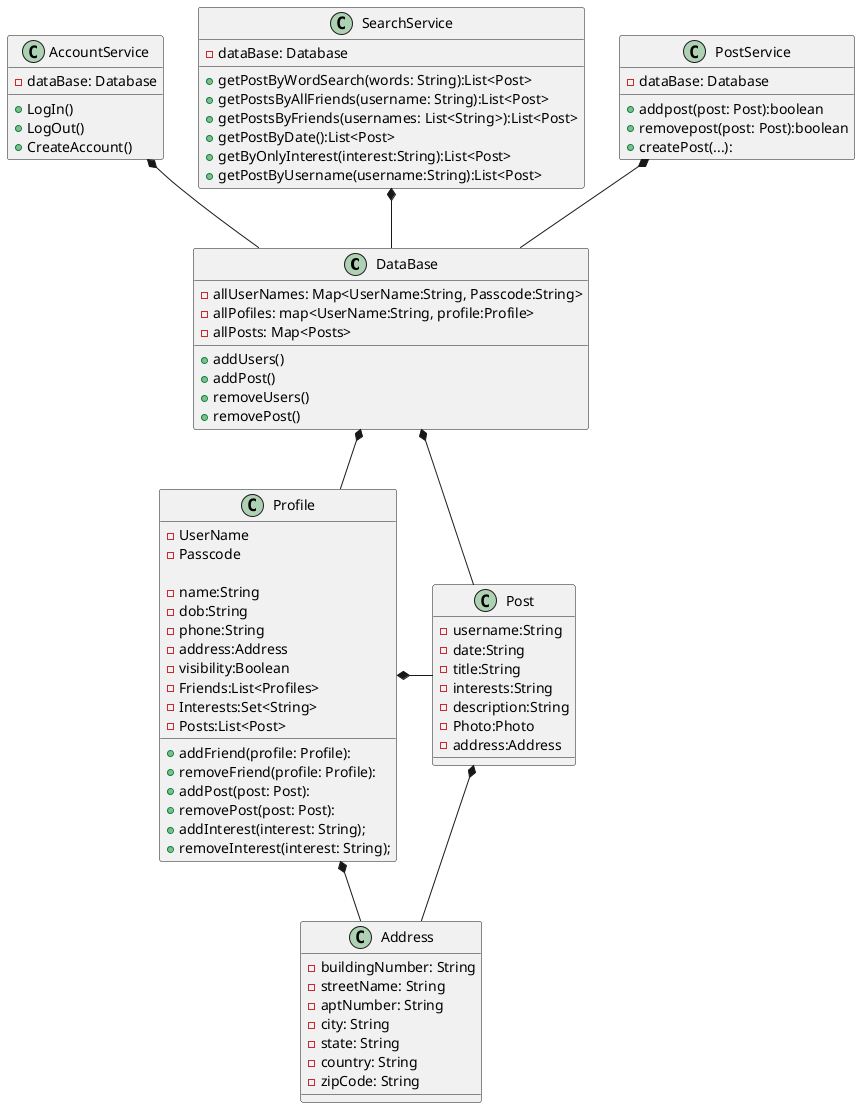 @startuml
'https://plantuml.com/class-diagram

class DataBase {
    -allUserNames: Map<UserName:String, Passcode:String>
    -allPofiles: map<UserName:String, profile:Profile>
    -allPosts: Map<Posts>

    + addUsers()
    + addPost()
    + removeUsers()
    + removePost()
}

class Profile {
    - UserName
    - Passcode

    - name:String
    - dob:String
    - phone:String
    - address:Address
    - visibility:Boolean
    - Friends:List<Profiles>
    - Interests:Set<String>
    - Posts:List<Post>

    + addFriend(profile: Profile):
    + removeFriend(profile: Profile):
    + addPost(post: Post):
    + removePost(post: Post):
    + addInterest(interest: String);
    + removeInterest(interest: String);

}

class Post {
    - username:String
    - date:String
    - title:String
    - interests:String
    - description:String
    - Photo:Photo
    - address:Address
}

class Address {
    - buildingNumber: String
    - streetName: String
    - aptNumber: String
    - city: String
    - state: String
    - country: String
    - zipCode: String
}

class AccountService {
    - dataBase: Database

    + LogIn()
    + LogOut()
    + CreateAccount()
}

class SearchService {
    - dataBase: Database

    + getPostByWordSearch(words: String):List<Post>
    + getPostsByAllFriends(username: String):List<Post>
    + getPostsByFriends(usernames: List<String>):List<Post>
    + getPostByDate():List<Post>
    + getByOnlyInterest(interest:String):List<Post>
    + getPostByUsername(username:String):List<Post>
}

class PostService{
    - dataBase: Database

    + addpost(post: Post):boolean
    + removepost(post: Post):boolean
    + createPost(...):
}

AccountService *-- DataBase
SearchService *-- DataBase
PostService *-- DataBase

DataBase *-- Profile
DataBase *-- Post

Profile *- Post
Profile *-- Address

Post *- Address

@enduml
